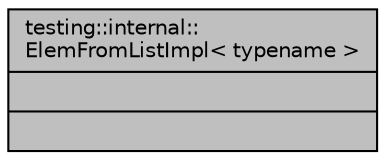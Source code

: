 digraph "testing::internal::ElemFromListImpl&lt; typename &gt;"
{
 // INTERACTIVE_SVG=YES
 // LATEX_PDF_SIZE
  edge [fontname="Helvetica",fontsize="10",labelfontname="Helvetica",labelfontsize="10"];
  node [fontname="Helvetica",fontsize="10",shape=record];
  Node1 [label="{testing::internal::\lElemFromListImpl\< typename \>\n||}",height=0.2,width=0.4,color="black", fillcolor="grey75", style="filled", fontcolor="black",tooltip=" "];
}
